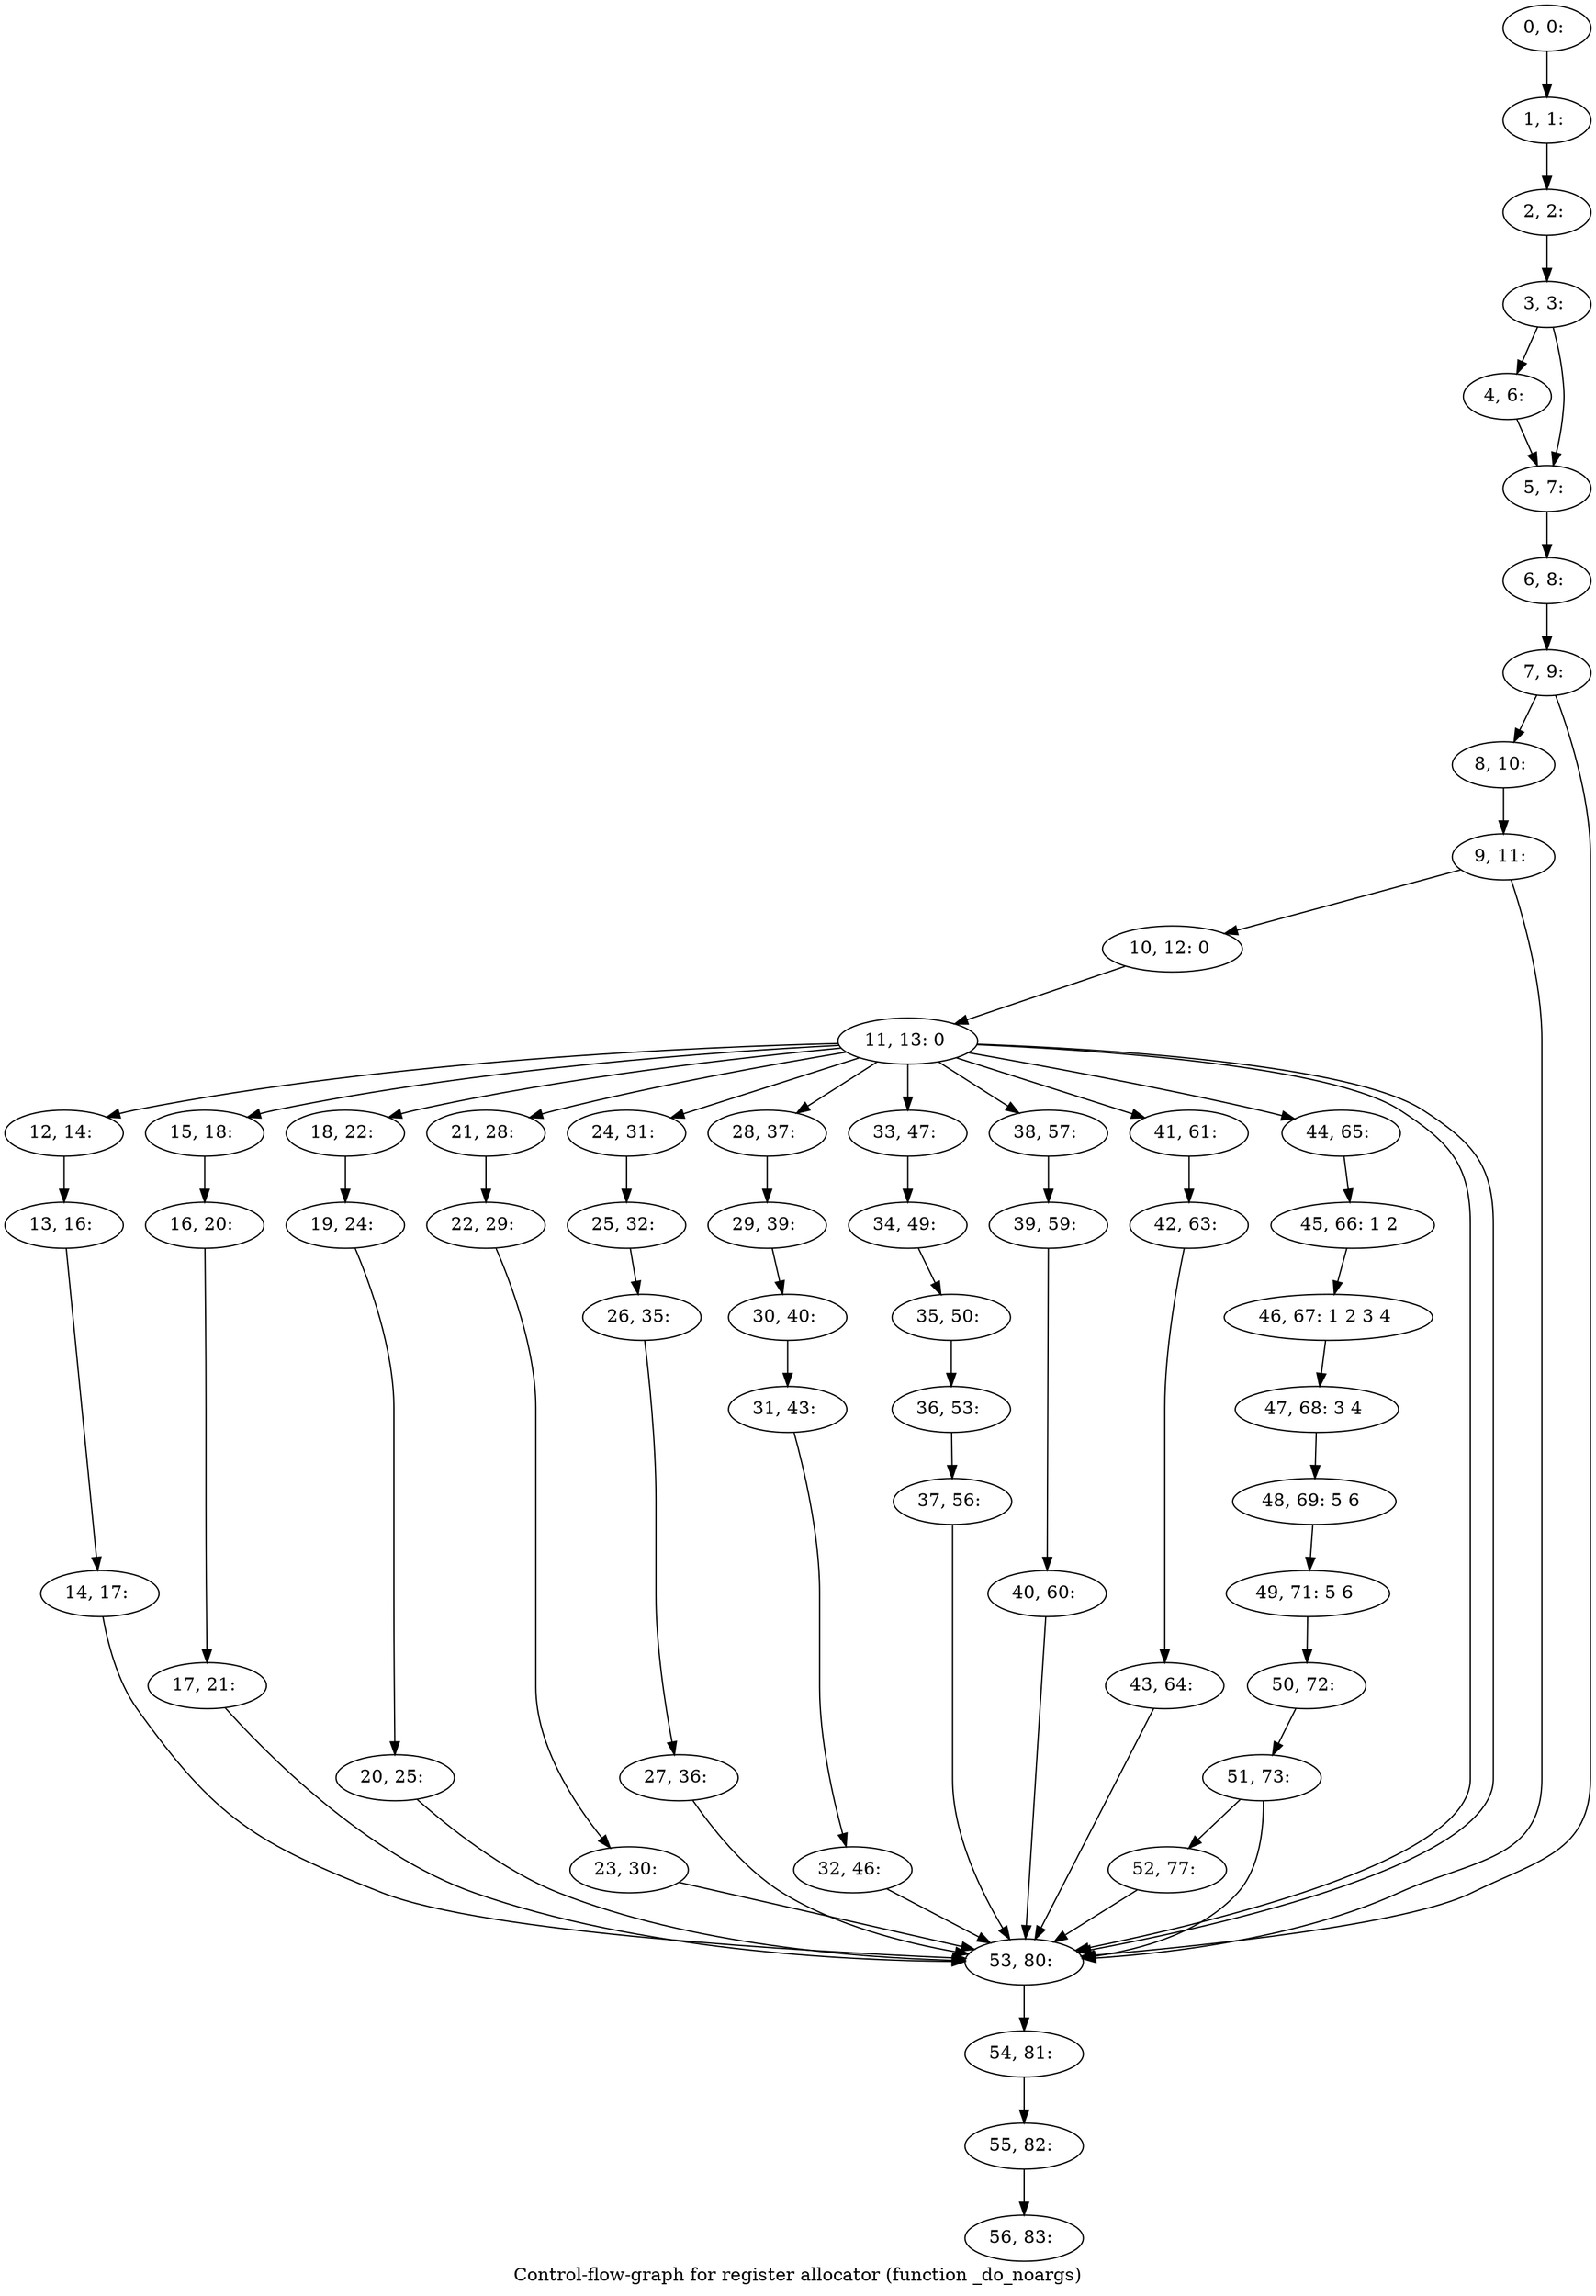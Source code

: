 digraph G {
graph [label="Control-flow-graph for register allocator (function _do_noargs)"]
0[label="0, 0: "];
1[label="1, 1: "];
2[label="2, 2: "];
3[label="3, 3: "];
4[label="4, 6: "];
5[label="5, 7: "];
6[label="6, 8: "];
7[label="7, 9: "];
8[label="8, 10: "];
9[label="9, 11: "];
10[label="10, 12: 0 "];
11[label="11, 13: 0 "];
12[label="12, 14: "];
13[label="13, 16: "];
14[label="14, 17: "];
15[label="15, 18: "];
16[label="16, 20: "];
17[label="17, 21: "];
18[label="18, 22: "];
19[label="19, 24: "];
20[label="20, 25: "];
21[label="21, 28: "];
22[label="22, 29: "];
23[label="23, 30: "];
24[label="24, 31: "];
25[label="25, 32: "];
26[label="26, 35: "];
27[label="27, 36: "];
28[label="28, 37: "];
29[label="29, 39: "];
30[label="30, 40: "];
31[label="31, 43: "];
32[label="32, 46: "];
33[label="33, 47: "];
34[label="34, 49: "];
35[label="35, 50: "];
36[label="36, 53: "];
37[label="37, 56: "];
38[label="38, 57: "];
39[label="39, 59: "];
40[label="40, 60: "];
41[label="41, 61: "];
42[label="42, 63: "];
43[label="43, 64: "];
44[label="44, 65: "];
45[label="45, 66: 1 2 "];
46[label="46, 67: 1 2 3 4 "];
47[label="47, 68: 3 4 "];
48[label="48, 69: 5 6 "];
49[label="49, 71: 5 6 "];
50[label="50, 72: "];
51[label="51, 73: "];
52[label="52, 77: "];
53[label="53, 80: "];
54[label="54, 81: "];
55[label="55, 82: "];
56[label="56, 83: "];
0->1 ;
1->2 ;
2->3 ;
3->4 ;
3->5 ;
4->5 ;
5->6 ;
6->7 ;
7->8 ;
7->53 ;
8->9 ;
9->10 ;
9->53 ;
10->11 ;
11->12 ;
11->15 ;
11->18 ;
11->53 ;
11->21 ;
11->24 ;
11->28 ;
11->33 ;
11->53 ;
11->38 ;
11->41 ;
11->44 ;
12->13 ;
13->14 ;
14->53 ;
15->16 ;
16->17 ;
17->53 ;
18->19 ;
19->20 ;
20->53 ;
21->22 ;
22->23 ;
23->53 ;
24->25 ;
25->26 ;
26->27 ;
27->53 ;
28->29 ;
29->30 ;
30->31 ;
31->32 ;
32->53 ;
33->34 ;
34->35 ;
35->36 ;
36->37 ;
37->53 ;
38->39 ;
39->40 ;
40->53 ;
41->42 ;
42->43 ;
43->53 ;
44->45 ;
45->46 ;
46->47 ;
47->48 ;
48->49 ;
49->50 ;
50->51 ;
51->52 ;
51->53 ;
52->53 ;
53->54 ;
54->55 ;
55->56 ;
}
